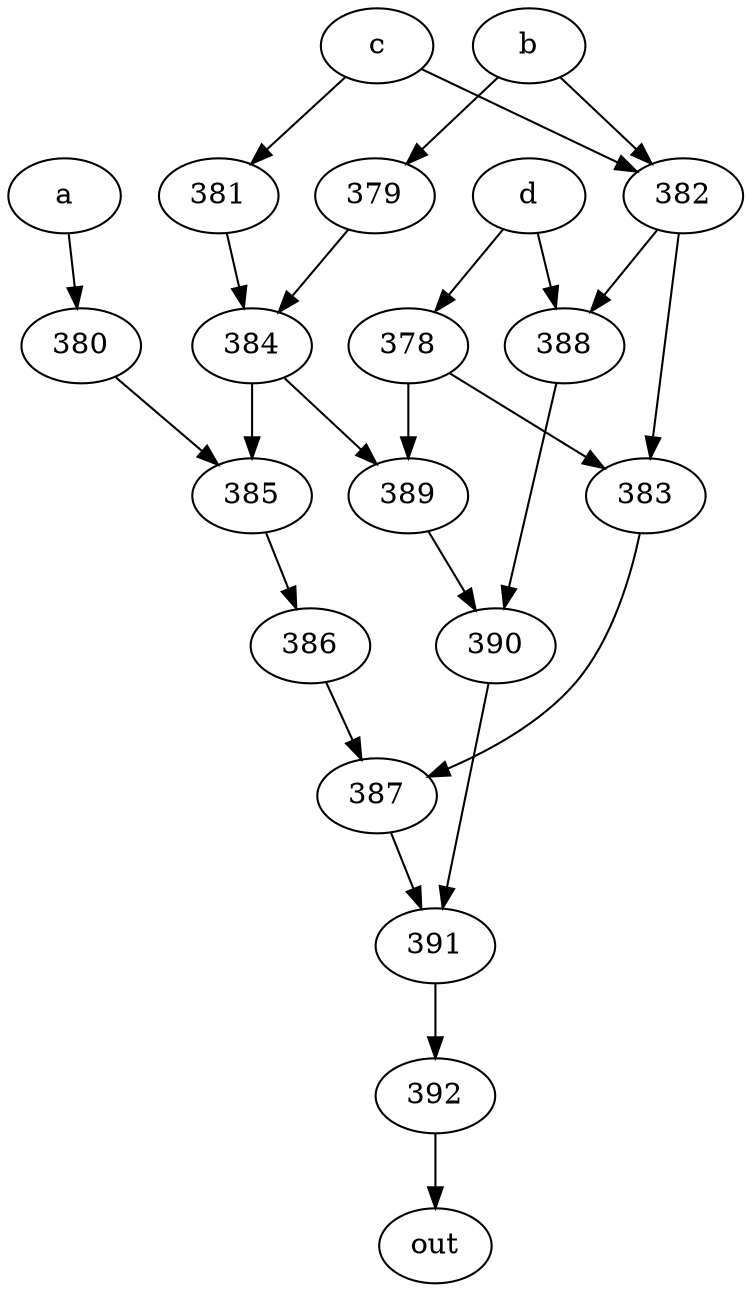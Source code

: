 strict digraph "" {
	392 -> out;
	a -> 380;
	380 -> 385;
	385 -> 386;
	b -> 379;
	b -> 382;
	379 -> 384;
	382 -> 383;
	382 -> 388;
	384 -> 385;
	384 -> 389;
	383 -> 387;
	388 -> 390;
	c -> 382;
	c -> 381;
	381 -> 384;
	d -> 388;
	d -> 378;
	378 -> 383;
	378 -> 389;
	389 -> 390;
	390 -> 391;
	387 -> 391;
	386 -> 387;
	391 -> 392;
}
